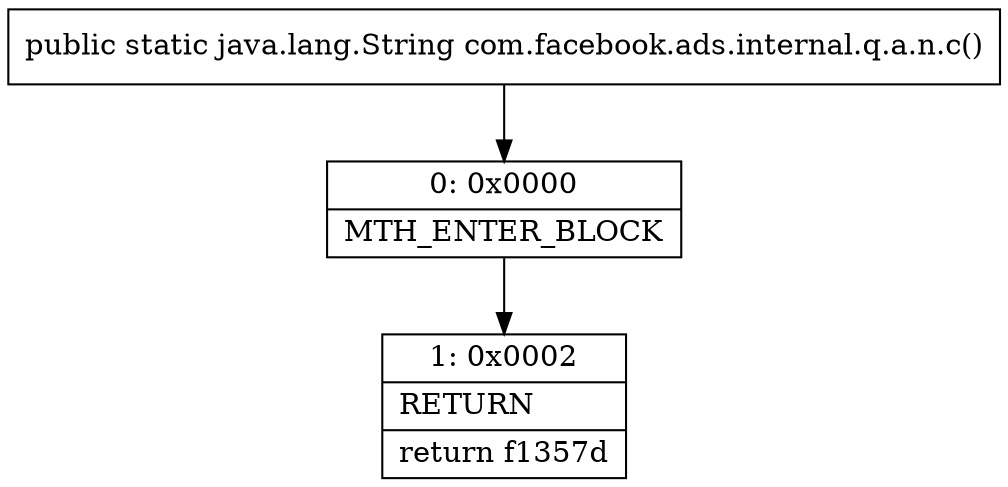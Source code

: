 digraph "CFG forcom.facebook.ads.internal.q.a.n.c()Ljava\/lang\/String;" {
Node_0 [shape=record,label="{0\:\ 0x0000|MTH_ENTER_BLOCK\l}"];
Node_1 [shape=record,label="{1\:\ 0x0002|RETURN\l|return f1357d\l}"];
MethodNode[shape=record,label="{public static java.lang.String com.facebook.ads.internal.q.a.n.c() }"];
MethodNode -> Node_0;
Node_0 -> Node_1;
}

